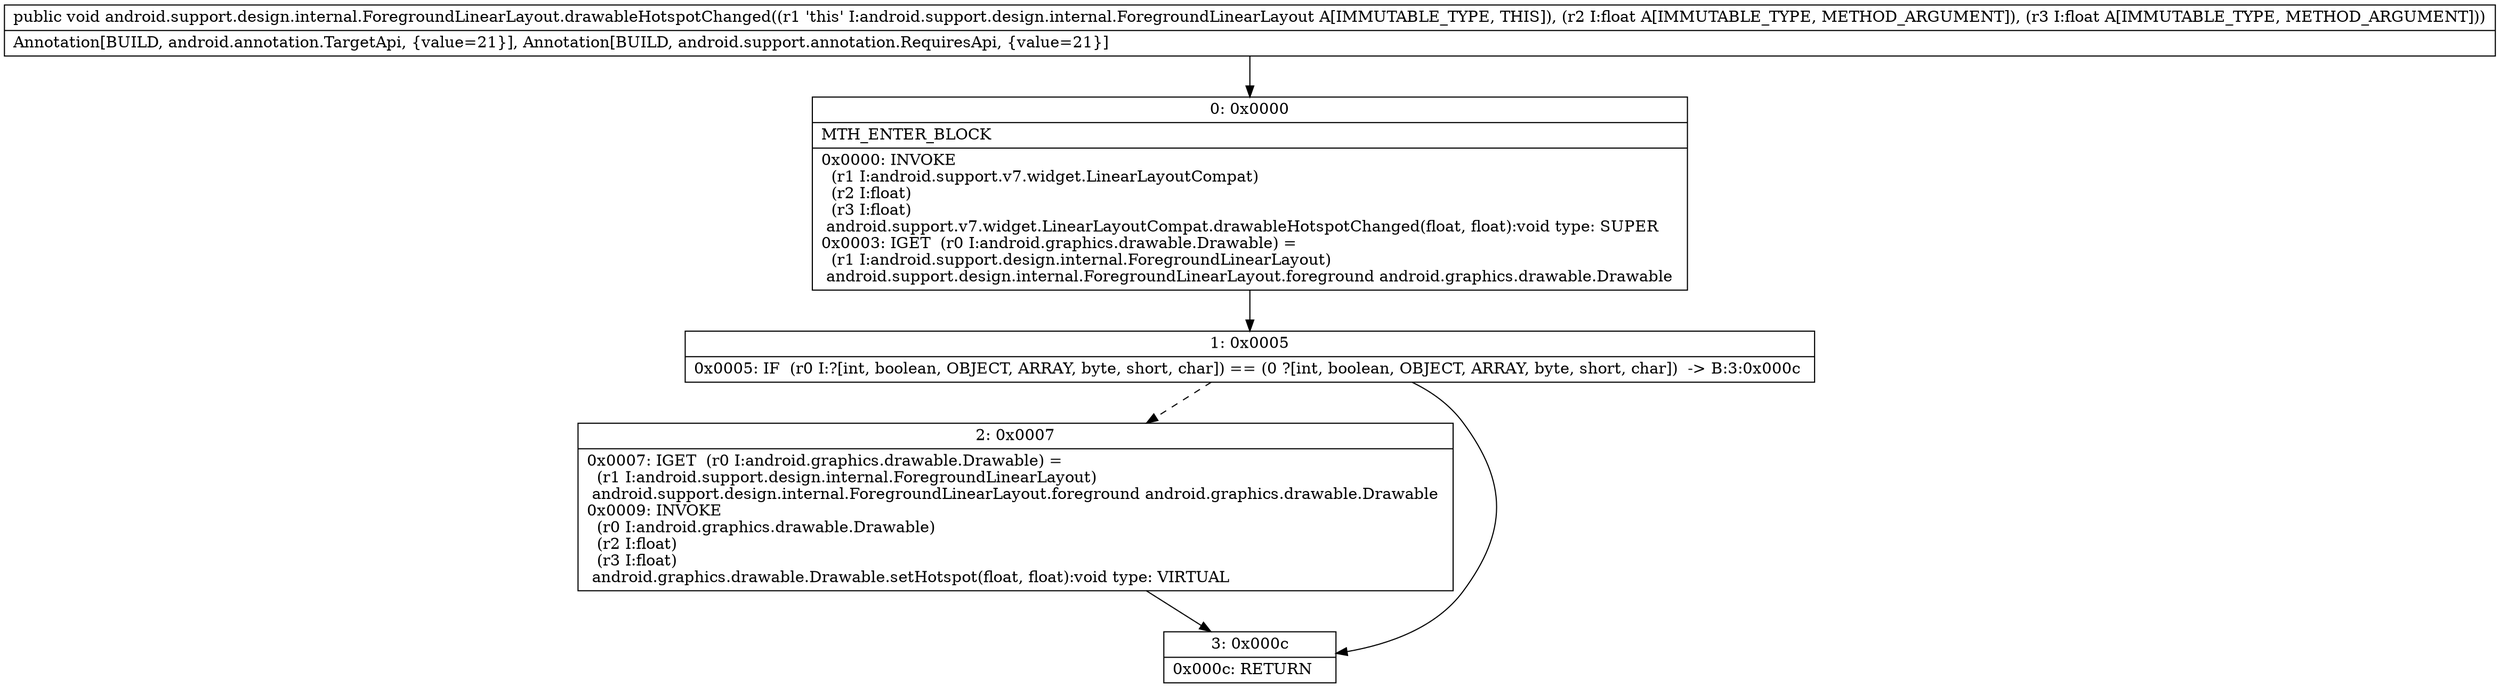 digraph "CFG forandroid.support.design.internal.ForegroundLinearLayout.drawableHotspotChanged(FF)V" {
Node_0 [shape=record,label="{0\:\ 0x0000|MTH_ENTER_BLOCK\l|0x0000: INVOKE  \l  (r1 I:android.support.v7.widget.LinearLayoutCompat)\l  (r2 I:float)\l  (r3 I:float)\l android.support.v7.widget.LinearLayoutCompat.drawableHotspotChanged(float, float):void type: SUPER \l0x0003: IGET  (r0 I:android.graphics.drawable.Drawable) = \l  (r1 I:android.support.design.internal.ForegroundLinearLayout)\l android.support.design.internal.ForegroundLinearLayout.foreground android.graphics.drawable.Drawable \l}"];
Node_1 [shape=record,label="{1\:\ 0x0005|0x0005: IF  (r0 I:?[int, boolean, OBJECT, ARRAY, byte, short, char]) == (0 ?[int, boolean, OBJECT, ARRAY, byte, short, char])  \-\> B:3:0x000c \l}"];
Node_2 [shape=record,label="{2\:\ 0x0007|0x0007: IGET  (r0 I:android.graphics.drawable.Drawable) = \l  (r1 I:android.support.design.internal.ForegroundLinearLayout)\l android.support.design.internal.ForegroundLinearLayout.foreground android.graphics.drawable.Drawable \l0x0009: INVOKE  \l  (r0 I:android.graphics.drawable.Drawable)\l  (r2 I:float)\l  (r3 I:float)\l android.graphics.drawable.Drawable.setHotspot(float, float):void type: VIRTUAL \l}"];
Node_3 [shape=record,label="{3\:\ 0x000c|0x000c: RETURN   \l}"];
MethodNode[shape=record,label="{public void android.support.design.internal.ForegroundLinearLayout.drawableHotspotChanged((r1 'this' I:android.support.design.internal.ForegroundLinearLayout A[IMMUTABLE_TYPE, THIS]), (r2 I:float A[IMMUTABLE_TYPE, METHOD_ARGUMENT]), (r3 I:float A[IMMUTABLE_TYPE, METHOD_ARGUMENT]))  | Annotation[BUILD, android.annotation.TargetApi, \{value=21\}], Annotation[BUILD, android.support.annotation.RequiresApi, \{value=21\}]\l}"];
MethodNode -> Node_0;
Node_0 -> Node_1;
Node_1 -> Node_2[style=dashed];
Node_1 -> Node_3;
Node_2 -> Node_3;
}

